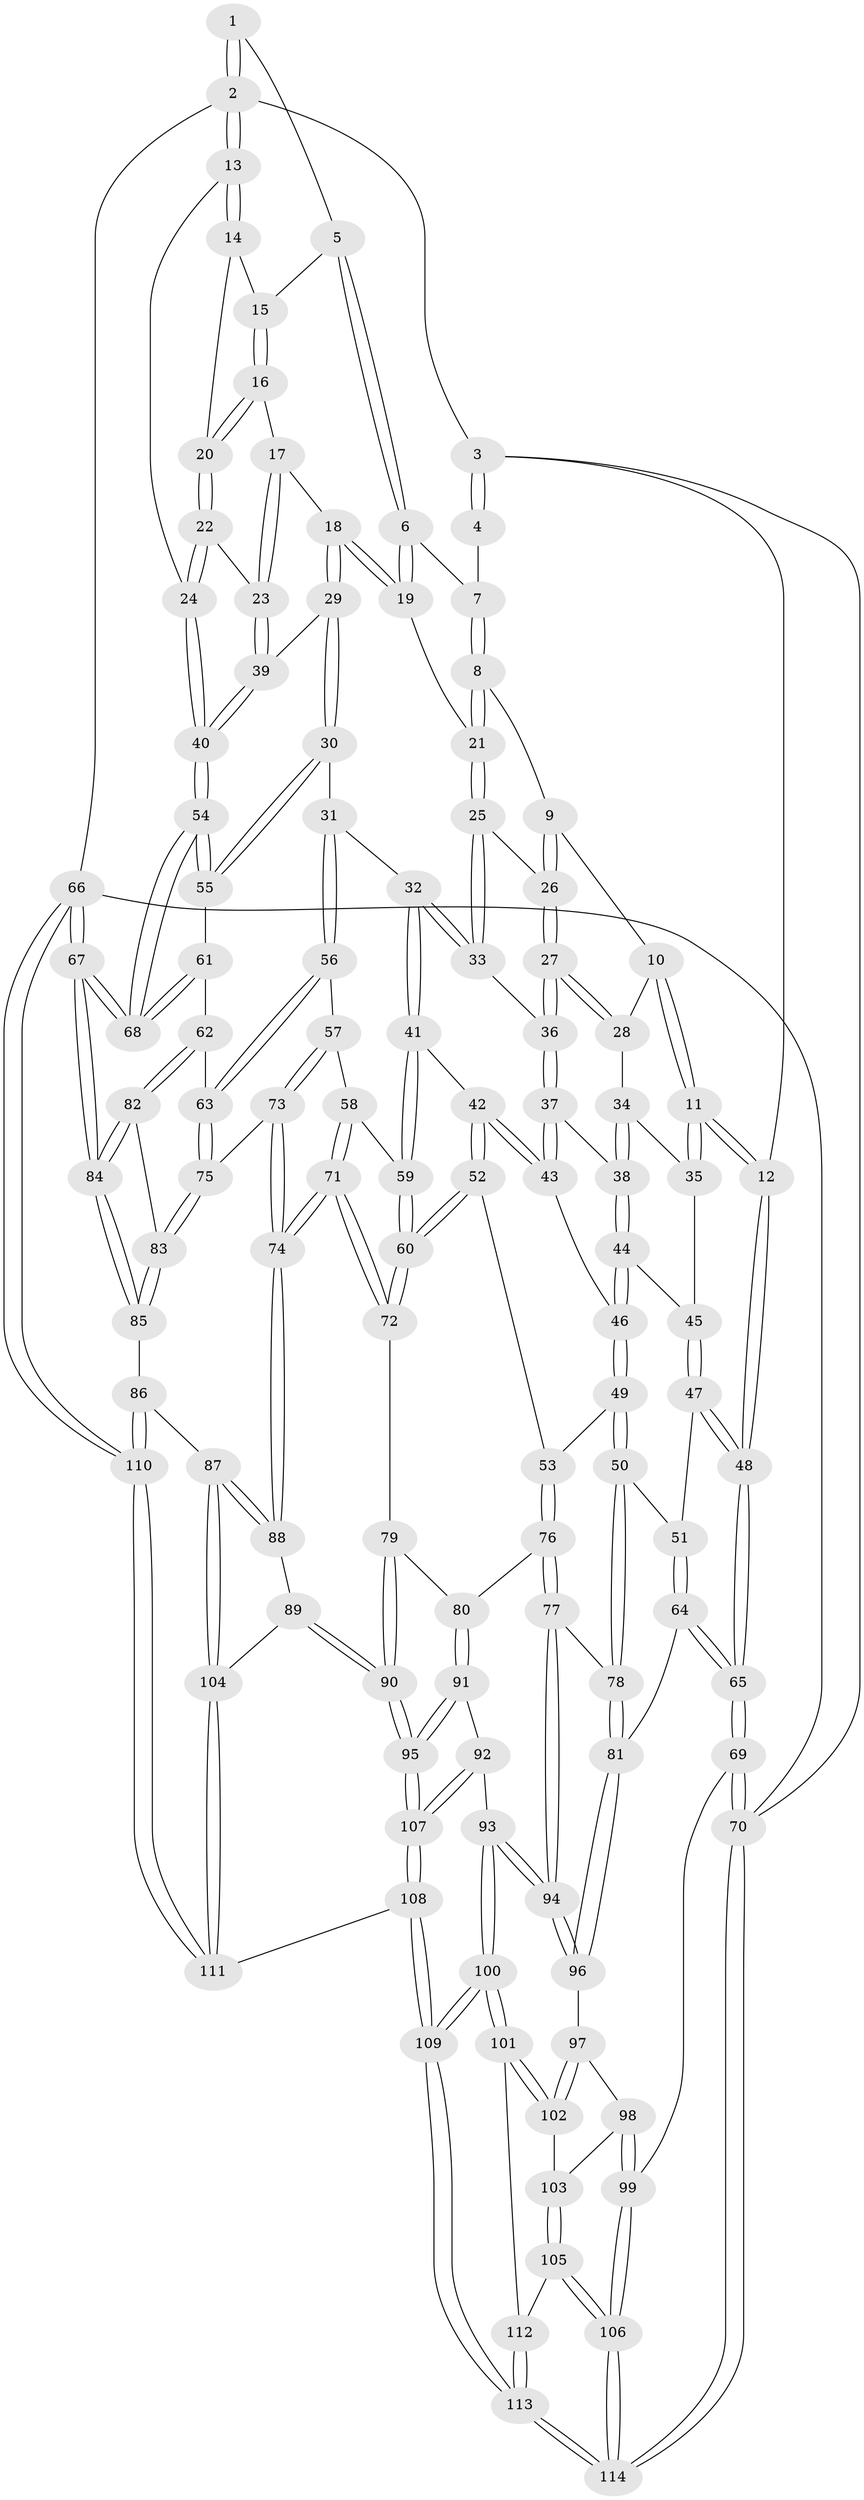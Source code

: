 // coarse degree distribution, {4: 0.45569620253164556, 5: 0.3670886075949367, 3: 0.08860759493670886, 6: 0.08860759493670886}
// Generated by graph-tools (version 1.1) at 2025/24/03/03/25 07:24:31]
// undirected, 114 vertices, 282 edges
graph export_dot {
graph [start="1"]
  node [color=gray90,style=filled];
  1 [pos="+0.8589332824089032+0"];
  2 [pos="+1+0"];
  3 [pos="+0+0"];
  4 [pos="+0.6177094548638816+0"];
  5 [pos="+0.8516319390532605+0.05920485236434062"];
  6 [pos="+0.78477119495276+0.09002317065520202"];
  7 [pos="+0.6224882010166982+0"];
  8 [pos="+0.5980742733048594+0.06454442793706075"];
  9 [pos="+0.5616702986538183+0.10370867760825203"];
  10 [pos="+0.41144015765024616+0.11605741537171167"];
  11 [pos="+0.07218960234511033+0"];
  12 [pos="+0+0"];
  13 [pos="+1+0"];
  14 [pos="+0.9683536203609631+0.07532945088723886"];
  15 [pos="+0.8571248730426714+0.06301603581093439"];
  16 [pos="+0.872142182106787+0.11949924361544342"];
  17 [pos="+0.8638760100922335+0.14186105655579365"];
  18 [pos="+0.7826162577302148+0.2063598625404766"];
  19 [pos="+0.7453609033367841+0.16956457459663735"];
  20 [pos="+0.9287114442729738+0.15262949246785568"];
  21 [pos="+0.7241978057399903+0.16906652887133186"];
  22 [pos="+0.9312904106397956+0.22082236810527492"];
  23 [pos="+0.9242451040232175+0.22741870326305005"];
  24 [pos="+1+0.12247023092295105"];
  25 [pos="+0.6643414104927737+0.22709164246652888"];
  26 [pos="+0.5606217650839873+0.18088600239172148"];
  27 [pos="+0.5268808671493845+0.24843401644072838"];
  28 [pos="+0.47347205776237455+0.22724429104132784"];
  29 [pos="+0.8507465474345484+0.3138901160448476"];
  30 [pos="+0.841985413861159+0.33539724650806957"];
  31 [pos="+0.7530812211547349+0.36639640348326974"];
  32 [pos="+0.6808308776461336+0.3637812198884929"];
  33 [pos="+0.6513094656814306+0.27086249443849936"];
  34 [pos="+0.42175603764542613+0.2555414270963899"];
  35 [pos="+0.26667818606138427+0.1886116613186207"];
  36 [pos="+0.5303946823253876+0.26036455470891906"];
  37 [pos="+0.5243728762732861+0.29803808463663733"];
  38 [pos="+0.42506696230975927+0.3111389450055916"];
  39 [pos="+0.861468224732028+0.30777216431599874"];
  40 [pos="+1+0.35675338249719124"];
  41 [pos="+0.6467533011655207+0.3856698238382166"];
  42 [pos="+0.5546853810149526+0.38219683236014024"];
  43 [pos="+0.5393551821725919+0.3549154115488962"];
  44 [pos="+0.39521225720732894+0.34741952712116375"];
  45 [pos="+0.3530601762263349+0.32338457803830195"];
  46 [pos="+0.3990227361350121+0.35844648947061186"];
  47 [pos="+0.26531451325020333+0.414868709822187"];
  48 [pos="+0+0.08778877286029461"];
  49 [pos="+0.40114325107601084+0.4664495864727444"];
  50 [pos="+0.36258396485298094+0.48251118066624094"];
  51 [pos="+0.2736904793677653+0.42892677065212087"];
  52 [pos="+0.49161493481063384+0.4734993647374752"];
  53 [pos="+0.4438414037048476+0.4761432215990023"];
  54 [pos="+1+0.41797322880916143"];
  55 [pos="+0.8704618581934854+0.3949348889340899"];
  56 [pos="+0.7424378185832461+0.4864773356994495"];
  57 [pos="+0.6646727294916165+0.5037782246378468"];
  58 [pos="+0.6520535567055091+0.497325253725892"];
  59 [pos="+0.648676455898045+0.49043757515897807"];
  60 [pos="+0.5119806395819936+0.4965392249538536"];
  61 [pos="+0.8943228159602056+0.4997019884937385"];
  62 [pos="+0.892514709945582+0.502954010673061"];
  63 [pos="+0.7811361854383395+0.5381543100775337"];
  64 [pos="+0.1403225439529485+0.5976211704478541"];
  65 [pos="+0+0.4929015073465177"];
  66 [pos="+1+1"];
  67 [pos="+1+1"];
  68 [pos="+1+0.5137720019275892"];
  69 [pos="+0+0.6601841023341056"];
  70 [pos="+0+1"];
  71 [pos="+0.5819625272410696+0.6062674989330701"];
  72 [pos="+0.5544826221668161+0.5926747599247092"];
  73 [pos="+0.7115039208141158+0.581669563539003"];
  74 [pos="+0.6398416413725228+0.6774741697452654"];
  75 [pos="+0.7628480928118532+0.5660004988999221"];
  76 [pos="+0.4459544240029887+0.6294123378527352"];
  77 [pos="+0.3729404548964824+0.6298572100957246"];
  78 [pos="+0.3592987073942819+0.49042820085424677"];
  79 [pos="+0.4720871038255038+0.6328431840152611"];
  80 [pos="+0.4530944729518154+0.6328587943567638"];
  81 [pos="+0.18209940523665444+0.6287836431204381"];
  82 [pos="+0.8931510964017692+0.5113372870509615"];
  83 [pos="+0.8169290329276785+0.6704765324324962"];
  84 [pos="+1+0.8161598152334799"];
  85 [pos="+0.8224894667900771+0.7348310000964424"];
  86 [pos="+0.7569738798500876+0.7417092630440965"];
  87 [pos="+0.7269564969978796+0.732001225383385"];
  88 [pos="+0.6431625908486396+0.6958843331498549"];
  89 [pos="+0.6199353794525889+0.7185520181854597"];
  90 [pos="+0.5456832010329931+0.7787346285144364"];
  91 [pos="+0.43701123092843813+0.7538579190412534"];
  92 [pos="+0.34583217335268934+0.7475727046054754"];
  93 [pos="+0.3099764233624272+0.7359405166627442"];
  94 [pos="+0.293296390375097+0.7072543591667908"];
  95 [pos="+0.5289172741470703+0.8006662405390921"];
  96 [pos="+0.2074353532197649+0.6665337444453354"];
  97 [pos="+0.1858654589411245+0.7062643981885305"];
  98 [pos="+0.10909424178462741+0.7812024902394648"];
  99 [pos="+0.028754663542018815+0.7989666824841032"];
  100 [pos="+0.27392666571230917+0.8966591306737386"];
  101 [pos="+0.18639076895527334+0.8677696813976453"];
  102 [pos="+0.18098921569959892+0.852895833221239"];
  103 [pos="+0.12667023184595397+0.8102222977836102"];
  104 [pos="+0.6644884360906935+0.8440610491702631"];
  105 [pos="+0.09414627543583315+0.8894855589301137"];
  106 [pos="+0.07090758080171275+0.8893626617802977"];
  107 [pos="+0.5197604686899454+1"];
  108 [pos="+0.5211737603905493+1"];
  109 [pos="+0.39459987604463087+1"];
  110 [pos="+0.647383483089614+1"];
  111 [pos="+0.642230661629744+1"];
  112 [pos="+0.12750416481051724+0.8948091707573713"];
  113 [pos="+0.2253411652891462+1"];
  114 [pos="+0+1"];
  1 -- 2;
  1 -- 2;
  1 -- 5;
  2 -- 3;
  2 -- 13;
  2 -- 13;
  2 -- 66;
  3 -- 4;
  3 -- 4;
  3 -- 12;
  3 -- 70;
  4 -- 7;
  5 -- 6;
  5 -- 6;
  5 -- 15;
  6 -- 7;
  6 -- 19;
  6 -- 19;
  7 -- 8;
  7 -- 8;
  8 -- 9;
  8 -- 21;
  8 -- 21;
  9 -- 10;
  9 -- 26;
  9 -- 26;
  10 -- 11;
  10 -- 11;
  10 -- 28;
  11 -- 12;
  11 -- 12;
  11 -- 35;
  11 -- 35;
  12 -- 48;
  12 -- 48;
  13 -- 14;
  13 -- 14;
  13 -- 24;
  14 -- 15;
  14 -- 20;
  15 -- 16;
  15 -- 16;
  16 -- 17;
  16 -- 20;
  16 -- 20;
  17 -- 18;
  17 -- 23;
  17 -- 23;
  18 -- 19;
  18 -- 19;
  18 -- 29;
  18 -- 29;
  19 -- 21;
  20 -- 22;
  20 -- 22;
  21 -- 25;
  21 -- 25;
  22 -- 23;
  22 -- 24;
  22 -- 24;
  23 -- 39;
  23 -- 39;
  24 -- 40;
  24 -- 40;
  25 -- 26;
  25 -- 33;
  25 -- 33;
  26 -- 27;
  26 -- 27;
  27 -- 28;
  27 -- 28;
  27 -- 36;
  27 -- 36;
  28 -- 34;
  29 -- 30;
  29 -- 30;
  29 -- 39;
  30 -- 31;
  30 -- 55;
  30 -- 55;
  31 -- 32;
  31 -- 56;
  31 -- 56;
  32 -- 33;
  32 -- 33;
  32 -- 41;
  32 -- 41;
  33 -- 36;
  34 -- 35;
  34 -- 38;
  34 -- 38;
  35 -- 45;
  36 -- 37;
  36 -- 37;
  37 -- 38;
  37 -- 43;
  37 -- 43;
  38 -- 44;
  38 -- 44;
  39 -- 40;
  39 -- 40;
  40 -- 54;
  40 -- 54;
  41 -- 42;
  41 -- 59;
  41 -- 59;
  42 -- 43;
  42 -- 43;
  42 -- 52;
  42 -- 52;
  43 -- 46;
  44 -- 45;
  44 -- 46;
  44 -- 46;
  45 -- 47;
  45 -- 47;
  46 -- 49;
  46 -- 49;
  47 -- 48;
  47 -- 48;
  47 -- 51;
  48 -- 65;
  48 -- 65;
  49 -- 50;
  49 -- 50;
  49 -- 53;
  50 -- 51;
  50 -- 78;
  50 -- 78;
  51 -- 64;
  51 -- 64;
  52 -- 53;
  52 -- 60;
  52 -- 60;
  53 -- 76;
  53 -- 76;
  54 -- 55;
  54 -- 55;
  54 -- 68;
  54 -- 68;
  55 -- 61;
  56 -- 57;
  56 -- 63;
  56 -- 63;
  57 -- 58;
  57 -- 73;
  57 -- 73;
  58 -- 59;
  58 -- 71;
  58 -- 71;
  59 -- 60;
  59 -- 60;
  60 -- 72;
  60 -- 72;
  61 -- 62;
  61 -- 68;
  61 -- 68;
  62 -- 63;
  62 -- 82;
  62 -- 82;
  63 -- 75;
  63 -- 75;
  64 -- 65;
  64 -- 65;
  64 -- 81;
  65 -- 69;
  65 -- 69;
  66 -- 67;
  66 -- 67;
  66 -- 110;
  66 -- 110;
  66 -- 70;
  67 -- 68;
  67 -- 68;
  67 -- 84;
  67 -- 84;
  69 -- 70;
  69 -- 70;
  69 -- 99;
  70 -- 114;
  70 -- 114;
  71 -- 72;
  71 -- 72;
  71 -- 74;
  71 -- 74;
  72 -- 79;
  73 -- 74;
  73 -- 74;
  73 -- 75;
  74 -- 88;
  74 -- 88;
  75 -- 83;
  75 -- 83;
  76 -- 77;
  76 -- 77;
  76 -- 80;
  77 -- 78;
  77 -- 94;
  77 -- 94;
  78 -- 81;
  78 -- 81;
  79 -- 80;
  79 -- 90;
  79 -- 90;
  80 -- 91;
  80 -- 91;
  81 -- 96;
  81 -- 96;
  82 -- 83;
  82 -- 84;
  82 -- 84;
  83 -- 85;
  83 -- 85;
  84 -- 85;
  84 -- 85;
  85 -- 86;
  86 -- 87;
  86 -- 110;
  86 -- 110;
  87 -- 88;
  87 -- 88;
  87 -- 104;
  87 -- 104;
  88 -- 89;
  89 -- 90;
  89 -- 90;
  89 -- 104;
  90 -- 95;
  90 -- 95;
  91 -- 92;
  91 -- 95;
  91 -- 95;
  92 -- 93;
  92 -- 107;
  92 -- 107;
  93 -- 94;
  93 -- 94;
  93 -- 100;
  93 -- 100;
  94 -- 96;
  94 -- 96;
  95 -- 107;
  95 -- 107;
  96 -- 97;
  97 -- 98;
  97 -- 102;
  97 -- 102;
  98 -- 99;
  98 -- 99;
  98 -- 103;
  99 -- 106;
  99 -- 106;
  100 -- 101;
  100 -- 101;
  100 -- 109;
  100 -- 109;
  101 -- 102;
  101 -- 102;
  101 -- 112;
  102 -- 103;
  103 -- 105;
  103 -- 105;
  104 -- 111;
  104 -- 111;
  105 -- 106;
  105 -- 106;
  105 -- 112;
  106 -- 114;
  106 -- 114;
  107 -- 108;
  107 -- 108;
  108 -- 109;
  108 -- 109;
  108 -- 111;
  109 -- 113;
  109 -- 113;
  110 -- 111;
  110 -- 111;
  112 -- 113;
  112 -- 113;
  113 -- 114;
  113 -- 114;
}
